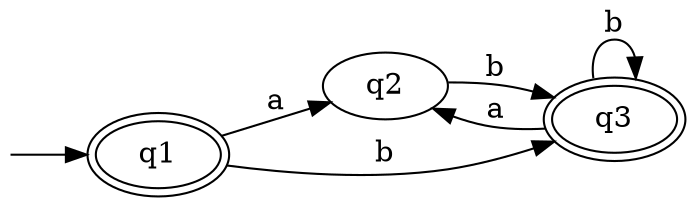 digraph "g" {
	graph [
		fontsize = "14"
		fontname = "Times-Roman"
		fontcolor = "black"
		bb = "0,0,513.208020,350.671343"
		color = "black"
                rankdir = "LR" 
	]
	node [
		fontsize = "14"
		fontname = "Times-Roman"
		fontcolor = "black"
		shape = "ellipse"
		color = "black"
	]
	edge [
		fontsize = "14"
		fontname = "Times-Roman"
		fontcolor = "black"
		color = "black"
	]
	"start" [
		label = ""
		color = "white"
		width = "0"
		height = "0"
		shape = "ellipse"
	]
	"q1" [
		label = "\N"
		color = "black"
		width = "0.833333"
		fontsize = "14"
		fontname = "Times-Roman"
		fontcolor = "black"
		pos = "187.468672,264.529058"
		height = "0.416667"
		shape = "ellipse"
                peripheries = 2
	]
	"q2" [
		label = "\N"
		color = "black"
		width = "0.833333"
		fontsize = "14"
		fontname = "Times-Roman"
		fontcolor = "black"
		pos = "424.060150,335.671343"
		height = "0.416667"
		shape = "ellipse"
	]
	"q3" [
		label = "\N"
		color = "black"
		width = "0.833333"
		fontsize = "14"
		fontname = "Times-Roman"
		fontcolor = "black"
		pos = "483.208020,158.316633"
		height = "0.416667"
		shape = "ellipse"
                peripheries = 2
	]
	"start" -> "q1" [
		color = "black"
	]
	"q1" -> "q2" [
		fontsize = "14"
		fontname = "Times-Roman"
		fontcolor = "black"
		label = "a"
		pos = " 187.468672,264.529058 187.468672,264.529058 424.060150,335.671343 424.060150,335.671343"
		lp = "310.764411,305.100200"
		color = "black"
	]
	"q1" -> "q3" [
		fontsize = "14"
		fontname = "Times-Roman"
		fontcolor = "black"
		label = "b"
		pos = " 187.468672,264.529058 187.468672,264.529058 483.208020,158.316633 483.208020,158.316633"
		lp = "341.314728,218.169236"
		color = "black"
	]
	"q2" -> "q3" [
		fontsize = "14"
		fontname = "Times-Roman"
		fontcolor = "black"
		label = "b"
		pos = " 424.060150,335.671343 424.060150,335.671343 483.208020,158.316633 483.208020,158.316633"
		lp = "456.715834,254.202207"
		color = "black"
	]
	"q3" -> "q2" [
		fontsize = "14"
		fontname = "Times-Roman"
		fontcolor = "black"
		pos = " 483.208020,158.316633 483.208020,158.316633 424.060150,335.671343 424.060150,335.671343"
                label = "a"
		color = "black"
	]
	"q3" -> "q3" [
		fontsize = "14"
		fontname = "Times-Roman"
		fontcolor = "black"
                label = "b"
		color = "black"
	]
}
